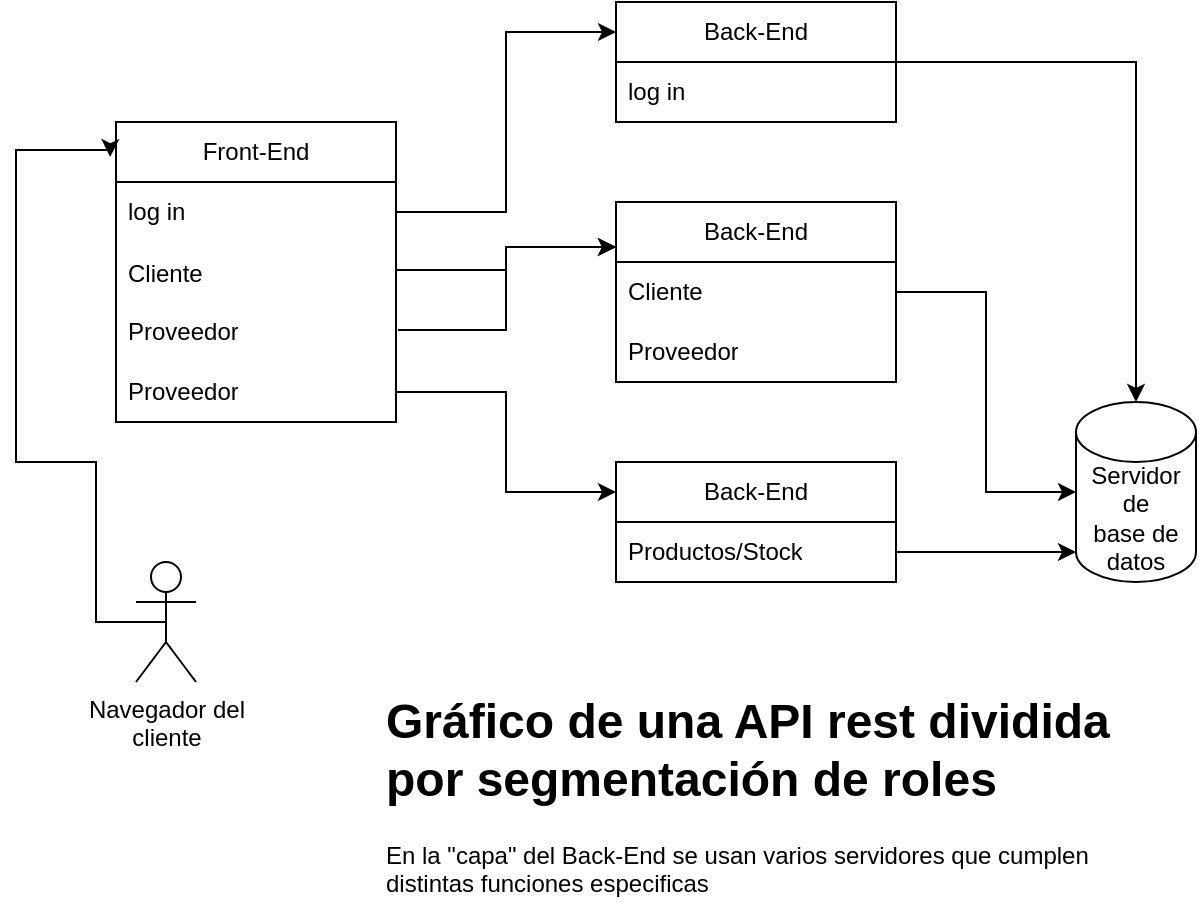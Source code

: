 <mxfile version="20.5.3"><diagram id="jJZyR-vSUDtQ9OkdTjCj" name="Página-1"><mxGraphModel dx="862" dy="488" grid="1" gridSize="10" guides="1" tooltips="1" connect="1" arrows="1" fold="1" page="1" pageScale="1" pageWidth="827" pageHeight="1169" math="0" shadow="0"><root><mxCell id="0"/><mxCell id="1" parent="0"/><mxCell id="U2O6hCdnHoJBRQvLOx2r-1" value="Servidor de&lt;br&gt;base de&lt;br&gt;datos" style="shape=cylinder3;whiteSpace=wrap;html=1;boundedLbl=1;backgroundOutline=1;size=15;" vertex="1" parent="1"><mxGeometry x="560" y="260" width="60" height="90" as="geometry"/></mxCell><mxCell id="U2O6hCdnHoJBRQvLOx2r-26" style="edgeStyle=orthogonalEdgeStyle;rounded=0;orthogonalLoop=1;jettySize=auto;html=1;exitX=1;exitY=0.5;exitDx=0;exitDy=0;entryX=0;entryY=0.25;entryDx=0;entryDy=0;" edge="1" parent="1" source="U2O6hCdnHoJBRQvLOx2r-5" target="U2O6hCdnHoJBRQvLOx2r-8"><mxGeometry relative="1" as="geometry"/></mxCell><mxCell id="U2O6hCdnHoJBRQvLOx2r-4" value="Front-End" style="swimlane;fontStyle=0;childLayout=stackLayout;horizontal=1;startSize=30;horizontalStack=0;resizeParent=1;resizeParentMax=0;resizeLast=0;collapsible=1;marginBottom=0;whiteSpace=wrap;html=1;" vertex="1" parent="1"><mxGeometry x="80" y="120" width="140" height="150" as="geometry"/></mxCell><mxCell id="U2O6hCdnHoJBRQvLOx2r-5" value="log in" style="text;strokeColor=none;fillColor=none;align=left;verticalAlign=middle;spacingLeft=4;spacingRight=4;overflow=hidden;points=[[0,0.5],[1,0.5]];portConstraint=eastwest;rotatable=0;whiteSpace=wrap;html=1;" vertex="1" parent="U2O6hCdnHoJBRQvLOx2r-4"><mxGeometry y="30" width="140" height="30" as="geometry"/></mxCell><mxCell id="U2O6hCdnHoJBRQvLOx2r-6" value="Cliente&lt;br&gt;&lt;br&gt;Proveedor" style="text;strokeColor=none;fillColor=none;align=left;verticalAlign=middle;spacingLeft=4;spacingRight=4;overflow=hidden;points=[[0,0.5],[1,0.5]];portConstraint=eastwest;rotatable=0;whiteSpace=wrap;html=1;" vertex="1" parent="U2O6hCdnHoJBRQvLOx2r-4"><mxGeometry y="60" width="140" height="60" as="geometry"/></mxCell><mxCell id="U2O6hCdnHoJBRQvLOx2r-7" value="Proveedor" style="text;strokeColor=none;fillColor=none;align=left;verticalAlign=middle;spacingLeft=4;spacingRight=4;overflow=hidden;points=[[0,0.5],[1,0.5]];portConstraint=eastwest;rotatable=0;whiteSpace=wrap;html=1;" vertex="1" parent="U2O6hCdnHoJBRQvLOx2r-4"><mxGeometry y="120" width="140" height="30" as="geometry"/></mxCell><mxCell id="U2O6hCdnHoJBRQvLOx2r-30" style="edgeStyle=orthogonalEdgeStyle;rounded=0;orthogonalLoop=1;jettySize=auto;html=1;" edge="1" parent="1" source="U2O6hCdnHoJBRQvLOx2r-8" target="U2O6hCdnHoJBRQvLOx2r-1"><mxGeometry relative="1" as="geometry"/></mxCell><mxCell id="U2O6hCdnHoJBRQvLOx2r-8" value="Back-End" style="swimlane;fontStyle=0;childLayout=stackLayout;horizontal=1;startSize=30;horizontalStack=0;resizeParent=1;resizeParentMax=0;resizeLast=0;collapsible=1;marginBottom=0;whiteSpace=wrap;html=1;" vertex="1" parent="1"><mxGeometry x="330" y="60" width="140" height="60" as="geometry"/></mxCell><mxCell id="U2O6hCdnHoJBRQvLOx2r-9" value="log in" style="text;strokeColor=none;fillColor=none;align=left;verticalAlign=middle;spacingLeft=4;spacingRight=4;overflow=hidden;points=[[0,0.5],[1,0.5]];portConstraint=eastwest;rotatable=0;whiteSpace=wrap;html=1;" vertex="1" parent="U2O6hCdnHoJBRQvLOx2r-8"><mxGeometry y="30" width="140" height="30" as="geometry"/></mxCell><mxCell id="U2O6hCdnHoJBRQvLOx2r-12" value="Back-End" style="swimlane;fontStyle=0;childLayout=stackLayout;horizontal=1;startSize=30;horizontalStack=0;resizeParent=1;resizeParentMax=0;resizeLast=0;collapsible=1;marginBottom=0;whiteSpace=wrap;html=1;" vertex="1" parent="1"><mxGeometry x="330" y="160" width="140" height="90" as="geometry"/></mxCell><mxCell id="U2O6hCdnHoJBRQvLOx2r-13" value="Cliente" style="text;strokeColor=none;fillColor=none;align=left;verticalAlign=middle;spacingLeft=4;spacingRight=4;overflow=hidden;points=[[0,0.5],[1,0.5]];portConstraint=eastwest;rotatable=0;whiteSpace=wrap;html=1;" vertex="1" parent="U2O6hCdnHoJBRQvLOx2r-12"><mxGeometry y="30" width="140" height="30" as="geometry"/></mxCell><mxCell id="U2O6hCdnHoJBRQvLOx2r-14" value="Proveedor" style="text;strokeColor=none;fillColor=none;align=left;verticalAlign=middle;spacingLeft=4;spacingRight=4;overflow=hidden;points=[[0,0.5],[1,0.5]];portConstraint=eastwest;rotatable=0;whiteSpace=wrap;html=1;" vertex="1" parent="U2O6hCdnHoJBRQvLOx2r-12"><mxGeometry y="60" width="140" height="30" as="geometry"/></mxCell><mxCell id="U2O6hCdnHoJBRQvLOx2r-16" value="Back-End" style="swimlane;fontStyle=0;childLayout=stackLayout;horizontal=1;startSize=30;horizontalStack=0;resizeParent=1;resizeParentMax=0;resizeLast=0;collapsible=1;marginBottom=0;whiteSpace=wrap;html=1;" vertex="1" parent="1"><mxGeometry x="330" y="290" width="140" height="60" as="geometry"/></mxCell><mxCell id="U2O6hCdnHoJBRQvLOx2r-17" value="Productos/Stock" style="text;strokeColor=none;fillColor=none;align=left;verticalAlign=middle;spacingLeft=4;spacingRight=4;overflow=hidden;points=[[0,0.5],[1,0.5]];portConstraint=eastwest;rotatable=0;whiteSpace=wrap;html=1;" vertex="1" parent="U2O6hCdnHoJBRQvLOx2r-16"><mxGeometry y="30" width="140" height="30" as="geometry"/></mxCell><mxCell id="U2O6hCdnHoJBRQvLOx2r-39" style="edgeStyle=orthogonalEdgeStyle;rounded=0;orthogonalLoop=1;jettySize=auto;html=1;exitX=0.5;exitY=0.5;exitDx=0;exitDy=0;exitPerimeter=0;entryX=-0.021;entryY=0.117;entryDx=0;entryDy=0;entryPerimeter=0;" edge="1" parent="1" source="U2O6hCdnHoJBRQvLOx2r-20" target="U2O6hCdnHoJBRQvLOx2r-4"><mxGeometry relative="1" as="geometry"><mxPoint x="20" y="180" as="targetPoint"/><Array as="points"><mxPoint x="70" y="370"/><mxPoint x="70" y="290"/><mxPoint x="30" y="290"/><mxPoint x="30" y="134"/></Array></mxGeometry></mxCell><mxCell id="U2O6hCdnHoJBRQvLOx2r-20" value="Navegador del&lt;br&gt;cliente" style="shape=umlActor;verticalLabelPosition=bottom;verticalAlign=top;html=1;outlineConnect=0;" vertex="1" parent="1"><mxGeometry x="90" y="340" width="30" height="60" as="geometry"/></mxCell><mxCell id="U2O6hCdnHoJBRQvLOx2r-31" style="edgeStyle=orthogonalEdgeStyle;rounded=0;orthogonalLoop=1;jettySize=auto;html=1;exitX=1;exitY=0.5;exitDx=0;exitDy=0;entryX=0;entryY=0.5;entryDx=0;entryDy=0;entryPerimeter=0;" edge="1" parent="1" source="U2O6hCdnHoJBRQvLOx2r-13" target="U2O6hCdnHoJBRQvLOx2r-1"><mxGeometry relative="1" as="geometry"/></mxCell><mxCell id="U2O6hCdnHoJBRQvLOx2r-32" style="edgeStyle=orthogonalEdgeStyle;rounded=0;orthogonalLoop=1;jettySize=auto;html=1;exitX=1;exitY=0.5;exitDx=0;exitDy=0;entryX=0;entryY=1;entryDx=0;entryDy=-15;entryPerimeter=0;" edge="1" parent="1" source="U2O6hCdnHoJBRQvLOx2r-17" target="U2O6hCdnHoJBRQvLOx2r-1"><mxGeometry relative="1" as="geometry"/></mxCell><mxCell id="U2O6hCdnHoJBRQvLOx2r-43" style="edgeStyle=orthogonalEdgeStyle;rounded=0;orthogonalLoop=1;jettySize=auto;html=1;exitX=1;exitY=0.5;exitDx=0;exitDy=0;entryX=0;entryY=0.25;entryDx=0;entryDy=0;" edge="1" parent="1" source="U2O6hCdnHoJBRQvLOx2r-7" target="U2O6hCdnHoJBRQvLOx2r-16"><mxGeometry relative="1" as="geometry"/></mxCell><mxCell id="U2O6hCdnHoJBRQvLOx2r-44" style="edgeStyle=orthogonalEdgeStyle;rounded=0;orthogonalLoop=1;jettySize=auto;html=1;entryX=0;entryY=0.25;entryDx=0;entryDy=0;exitX=1.007;exitY=0.733;exitDx=0;exitDy=0;exitPerimeter=0;" edge="1" parent="1" source="U2O6hCdnHoJBRQvLOx2r-6" target="U2O6hCdnHoJBRQvLOx2r-12"><mxGeometry relative="1" as="geometry"/></mxCell><mxCell id="U2O6hCdnHoJBRQvLOx2r-45" style="edgeStyle=orthogonalEdgeStyle;rounded=0;orthogonalLoop=1;jettySize=auto;html=1;entryX=0;entryY=0.25;entryDx=0;entryDy=0;exitX=1;exitY=0.233;exitDx=0;exitDy=0;exitPerimeter=0;" edge="1" parent="1" source="U2O6hCdnHoJBRQvLOx2r-6" target="U2O6hCdnHoJBRQvLOx2r-12"><mxGeometry relative="1" as="geometry"/></mxCell><mxCell id="U2O6hCdnHoJBRQvLOx2r-46" value="&lt;h1&gt;Gráfico de una API rest dividida por segmentación de roles&lt;/h1&gt;&lt;p&gt;En la &quot;capa&quot; del Back-End se usan varios servidores que cumplen distintas funciones especificas&lt;/p&gt;&lt;p&gt;&lt;br&gt;&lt;/p&gt;" style="text;html=1;strokeColor=none;fillColor=none;spacing=5;spacingTop=-20;whiteSpace=wrap;overflow=hidden;rounded=0;" vertex="1" parent="1"><mxGeometry x="210" y="400" width="380" height="120" as="geometry"/></mxCell></root></mxGraphModel></diagram></mxfile>